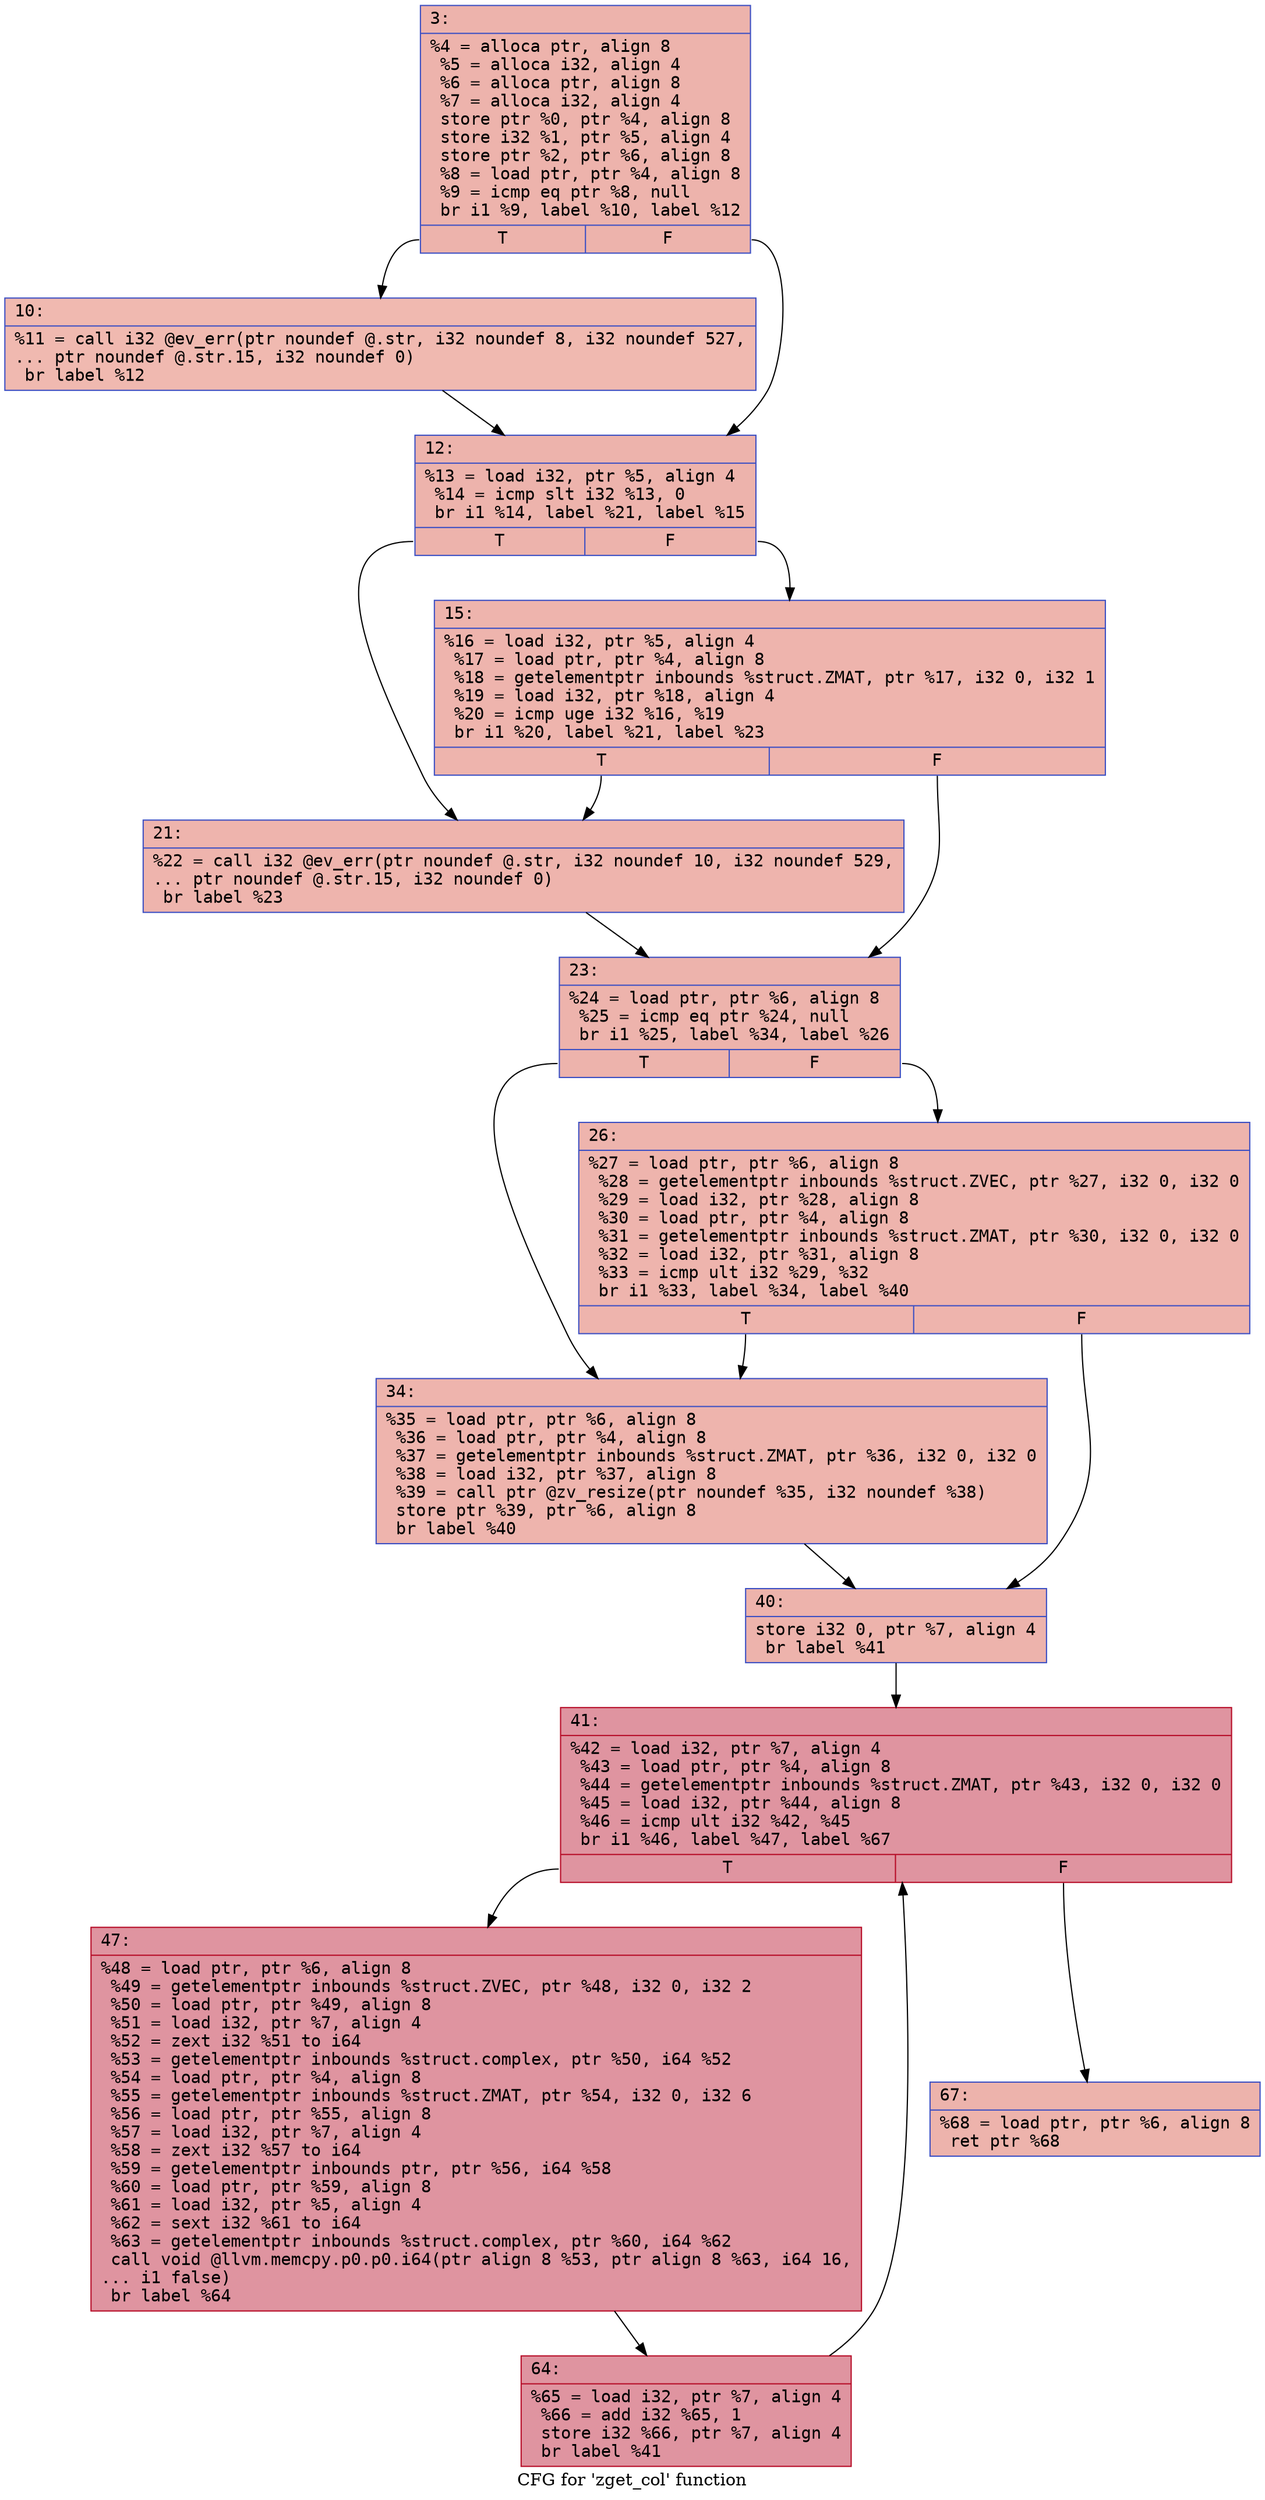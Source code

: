 digraph "CFG for 'zget_col' function" {
	label="CFG for 'zget_col' function";

	Node0x6000006bf610 [shape=record,color="#3d50c3ff", style=filled, fillcolor="#d6524470" fontname="Courier",label="{3:\l|  %4 = alloca ptr, align 8\l  %5 = alloca i32, align 4\l  %6 = alloca ptr, align 8\l  %7 = alloca i32, align 4\l  store ptr %0, ptr %4, align 8\l  store i32 %1, ptr %5, align 4\l  store ptr %2, ptr %6, align 8\l  %8 = load ptr, ptr %4, align 8\l  %9 = icmp eq ptr %8, null\l  br i1 %9, label %10, label %12\l|{<s0>T|<s1>F}}"];
	Node0x6000006bf610:s0 -> Node0x6000006bf660[tooltip="3 -> 10\nProbability 37.50%" ];
	Node0x6000006bf610:s1 -> Node0x6000006bf6b0[tooltip="3 -> 12\nProbability 62.50%" ];
	Node0x6000006bf660 [shape=record,color="#3d50c3ff", style=filled, fillcolor="#de614d70" fontname="Courier",label="{10:\l|  %11 = call i32 @ev_err(ptr noundef @.str, i32 noundef 8, i32 noundef 527,\l... ptr noundef @.str.15, i32 noundef 0)\l  br label %12\l}"];
	Node0x6000006bf660 -> Node0x6000006bf6b0[tooltip="10 -> 12\nProbability 100.00%" ];
	Node0x6000006bf6b0 [shape=record,color="#3d50c3ff", style=filled, fillcolor="#d6524470" fontname="Courier",label="{12:\l|  %13 = load i32, ptr %5, align 4\l  %14 = icmp slt i32 %13, 0\l  br i1 %14, label %21, label %15\l|{<s0>T|<s1>F}}"];
	Node0x6000006bf6b0:s0 -> Node0x6000006bf750[tooltip="12 -> 21\nProbability 37.50%" ];
	Node0x6000006bf6b0:s1 -> Node0x6000006bf700[tooltip="12 -> 15\nProbability 62.50%" ];
	Node0x6000006bf700 [shape=record,color="#3d50c3ff", style=filled, fillcolor="#d8564670" fontname="Courier",label="{15:\l|  %16 = load i32, ptr %5, align 4\l  %17 = load ptr, ptr %4, align 8\l  %18 = getelementptr inbounds %struct.ZMAT, ptr %17, i32 0, i32 1\l  %19 = load i32, ptr %18, align 4\l  %20 = icmp uge i32 %16, %19\l  br i1 %20, label %21, label %23\l|{<s0>T|<s1>F}}"];
	Node0x6000006bf700:s0 -> Node0x6000006bf750[tooltip="15 -> 21\nProbability 50.00%" ];
	Node0x6000006bf700:s1 -> Node0x6000006bf7a0[tooltip="15 -> 23\nProbability 50.00%" ];
	Node0x6000006bf750 [shape=record,color="#3d50c3ff", style=filled, fillcolor="#d8564670" fontname="Courier",label="{21:\l|  %22 = call i32 @ev_err(ptr noundef @.str, i32 noundef 10, i32 noundef 529,\l... ptr noundef @.str.15, i32 noundef 0)\l  br label %23\l}"];
	Node0x6000006bf750 -> Node0x6000006bf7a0[tooltip="21 -> 23\nProbability 100.00%" ];
	Node0x6000006bf7a0 [shape=record,color="#3d50c3ff", style=filled, fillcolor="#d6524470" fontname="Courier",label="{23:\l|  %24 = load ptr, ptr %6, align 8\l  %25 = icmp eq ptr %24, null\l  br i1 %25, label %34, label %26\l|{<s0>T|<s1>F}}"];
	Node0x6000006bf7a0:s0 -> Node0x6000006bf840[tooltip="23 -> 34\nProbability 37.50%" ];
	Node0x6000006bf7a0:s1 -> Node0x6000006bf7f0[tooltip="23 -> 26\nProbability 62.50%" ];
	Node0x6000006bf7f0 [shape=record,color="#3d50c3ff", style=filled, fillcolor="#d8564670" fontname="Courier",label="{26:\l|  %27 = load ptr, ptr %6, align 8\l  %28 = getelementptr inbounds %struct.ZVEC, ptr %27, i32 0, i32 0\l  %29 = load i32, ptr %28, align 8\l  %30 = load ptr, ptr %4, align 8\l  %31 = getelementptr inbounds %struct.ZMAT, ptr %30, i32 0, i32 0\l  %32 = load i32, ptr %31, align 8\l  %33 = icmp ult i32 %29, %32\l  br i1 %33, label %34, label %40\l|{<s0>T|<s1>F}}"];
	Node0x6000006bf7f0:s0 -> Node0x6000006bf840[tooltip="26 -> 34\nProbability 50.00%" ];
	Node0x6000006bf7f0:s1 -> Node0x6000006bf890[tooltip="26 -> 40\nProbability 50.00%" ];
	Node0x6000006bf840 [shape=record,color="#3d50c3ff", style=filled, fillcolor="#d8564670" fontname="Courier",label="{34:\l|  %35 = load ptr, ptr %6, align 8\l  %36 = load ptr, ptr %4, align 8\l  %37 = getelementptr inbounds %struct.ZMAT, ptr %36, i32 0, i32 0\l  %38 = load i32, ptr %37, align 8\l  %39 = call ptr @zv_resize(ptr noundef %35, i32 noundef %38)\l  store ptr %39, ptr %6, align 8\l  br label %40\l}"];
	Node0x6000006bf840 -> Node0x6000006bf890[tooltip="34 -> 40\nProbability 100.00%" ];
	Node0x6000006bf890 [shape=record,color="#3d50c3ff", style=filled, fillcolor="#d6524470" fontname="Courier",label="{40:\l|  store i32 0, ptr %7, align 4\l  br label %41\l}"];
	Node0x6000006bf890 -> Node0x6000006bf8e0[tooltip="40 -> 41\nProbability 100.00%" ];
	Node0x6000006bf8e0 [shape=record,color="#b70d28ff", style=filled, fillcolor="#b70d2870" fontname="Courier",label="{41:\l|  %42 = load i32, ptr %7, align 4\l  %43 = load ptr, ptr %4, align 8\l  %44 = getelementptr inbounds %struct.ZMAT, ptr %43, i32 0, i32 0\l  %45 = load i32, ptr %44, align 8\l  %46 = icmp ult i32 %42, %45\l  br i1 %46, label %47, label %67\l|{<s0>T|<s1>F}}"];
	Node0x6000006bf8e0:s0 -> Node0x6000006bf930[tooltip="41 -> 47\nProbability 96.88%" ];
	Node0x6000006bf8e0:s1 -> Node0x6000006bf9d0[tooltip="41 -> 67\nProbability 3.12%" ];
	Node0x6000006bf930 [shape=record,color="#b70d28ff", style=filled, fillcolor="#b70d2870" fontname="Courier",label="{47:\l|  %48 = load ptr, ptr %6, align 8\l  %49 = getelementptr inbounds %struct.ZVEC, ptr %48, i32 0, i32 2\l  %50 = load ptr, ptr %49, align 8\l  %51 = load i32, ptr %7, align 4\l  %52 = zext i32 %51 to i64\l  %53 = getelementptr inbounds %struct.complex, ptr %50, i64 %52\l  %54 = load ptr, ptr %4, align 8\l  %55 = getelementptr inbounds %struct.ZMAT, ptr %54, i32 0, i32 6\l  %56 = load ptr, ptr %55, align 8\l  %57 = load i32, ptr %7, align 4\l  %58 = zext i32 %57 to i64\l  %59 = getelementptr inbounds ptr, ptr %56, i64 %58\l  %60 = load ptr, ptr %59, align 8\l  %61 = load i32, ptr %5, align 4\l  %62 = sext i32 %61 to i64\l  %63 = getelementptr inbounds %struct.complex, ptr %60, i64 %62\l  call void @llvm.memcpy.p0.p0.i64(ptr align 8 %53, ptr align 8 %63, i64 16,\l... i1 false)\l  br label %64\l}"];
	Node0x6000006bf930 -> Node0x6000006bf980[tooltip="47 -> 64\nProbability 100.00%" ];
	Node0x6000006bf980 [shape=record,color="#b70d28ff", style=filled, fillcolor="#b70d2870" fontname="Courier",label="{64:\l|  %65 = load i32, ptr %7, align 4\l  %66 = add i32 %65, 1\l  store i32 %66, ptr %7, align 4\l  br label %41\l}"];
	Node0x6000006bf980 -> Node0x6000006bf8e0[tooltip="64 -> 41\nProbability 100.00%" ];
	Node0x6000006bf9d0 [shape=record,color="#3d50c3ff", style=filled, fillcolor="#d6524470" fontname="Courier",label="{67:\l|  %68 = load ptr, ptr %6, align 8\l  ret ptr %68\l}"];
}
